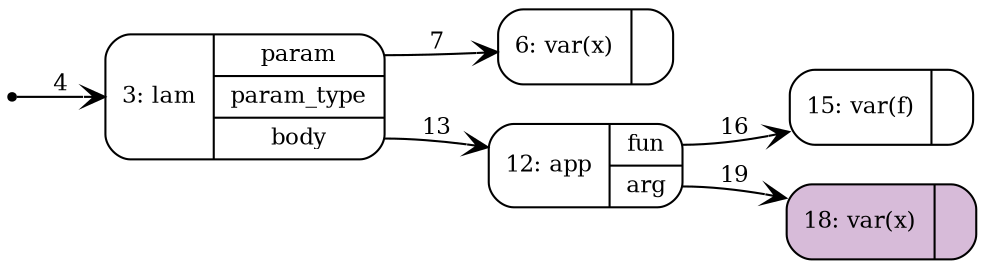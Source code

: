 digraph G {
   node [shape=Mrecord,fontsize=11,ranksep=0];
   edge [arrowhead=vee,fontsize=11,weight=2];
   rankdir = LR;
   {rank=min; n0 [shape=point]};
   n0 [label="{0: root|{<root> root}}",style=filled,fillcolor=black,color=black];
n3 [label="{3: lam|{<param> param|<param_type> param_type|<body> body}}",style=filled,fillcolor=white,color=black];
n6 [label="{6: var(x)|{}}",style=filled,fillcolor=white,color=black];
n12 [label="{12: app|{<fun> fun|<arg> arg}}",style=filled,fillcolor=white,color=black];
n15 [label="{15: var(f)|{}}",style=filled,fillcolor=white,color=black];
n18 [label="{18: var(x)|{}}",style=filled,fillcolor="#D7BBD9",color=black];
n12:arg -> n18 [color=black,label="19",edgeURL="#",edgetooltip="id: 19\nsource: 12\nindex: Lang.Index.Exp_app_arg\ntarget: 18",labeltooltip="id: 19\nsource: 12\nindex: Lang.Index.Exp_app_arg\ntarget: 18"];
n12:fun -> n15 [color=black,label="16",edgeURL="#",edgetooltip="id: 16\nsource: 12\nindex: Lang.Index.Exp_app_fun\ntarget: 15",labeltooltip="id: 16\nsource: 12\nindex: Lang.Index.Exp_app_fun\ntarget: 15"];
n3:body -> n12 [color=black,label="13",edgeURL="#",edgetooltip="id: 13\nsource: 3\nindex: Lang.Index.Exp_lam_body\ntarget: 12",labeltooltip="id: 13\nsource: 3\nindex: Lang.Index.Exp_lam_body\ntarget: 12"];
n3:param -> n6 [color=black,label="7",edgeURL="#",edgetooltip="id: 7\nsource: 3\nindex: Lang.Index.Exp_lam_param\ntarget: 6",labeltooltip="id: 7\nsource: 3\nindex: Lang.Index.Exp_lam_param\ntarget: 6"];
n0:root -> n3 [color=black,label="4",edgeURL="#",edgetooltip="id: 4\nsource: 0\nindex: Lang.Index.Root_root_root\ntarget: 3",labeltooltip="id: 4\nsource: 0\nindex: Lang.Index.Root_root_root\ntarget: 3"]}
